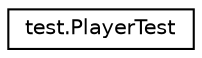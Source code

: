 digraph "Graphical Class Hierarchy"
{
 // INTERACTIVE_SVG=YES
 // LATEX_PDF_SIZE
  edge [fontname="Helvetica",fontsize="10",labelfontname="Helvetica",labelfontsize="10"];
  node [fontname="Helvetica",fontsize="10",shape=record];
  rankdir="LR";
  Node0 [label="test.PlayerTest",height=0.2,width=0.4,color="black", fillcolor="white", style="filled",URL="$classtest_1_1PlayerTest.html",tooltip=" "];
}
